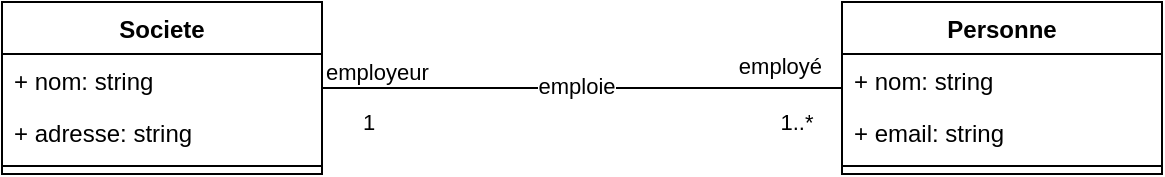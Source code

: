 <mxfile version="24.4.0" type="device">
  <diagram name="Page-1" id="ZdrJoeNxQFXwP9cBJcBo">
    <mxGraphModel dx="592" dy="351" grid="1" gridSize="10" guides="1" tooltips="1" connect="1" arrows="1" fold="1" page="1" pageScale="1" pageWidth="850" pageHeight="1100" math="0" shadow="0">
      <root>
        <mxCell id="0" />
        <mxCell id="1" parent="0" />
        <mxCell id="YSek3v5wOM3ItACeI0MP-1" value="Societe" style="swimlane;fontStyle=1;align=center;verticalAlign=top;childLayout=stackLayout;horizontal=1;startSize=26;horizontalStack=0;resizeParent=1;resizeParentMax=0;resizeLast=0;collapsible=1;marginBottom=0;whiteSpace=wrap;html=1;" vertex="1" parent="1">
          <mxGeometry x="160" y="170" width="160" height="86" as="geometry" />
        </mxCell>
        <mxCell id="YSek3v5wOM3ItACeI0MP-2" value="+ nom: string" style="text;strokeColor=none;fillColor=none;align=left;verticalAlign=top;spacingLeft=4;spacingRight=4;overflow=hidden;rotatable=0;points=[[0,0.5],[1,0.5]];portConstraint=eastwest;whiteSpace=wrap;html=1;" vertex="1" parent="YSek3v5wOM3ItACeI0MP-1">
          <mxGeometry y="26" width="160" height="26" as="geometry" />
        </mxCell>
        <mxCell id="YSek3v5wOM3ItACeI0MP-3" value="+ adresse: string" style="text;strokeColor=none;fillColor=none;align=left;verticalAlign=top;spacingLeft=4;spacingRight=4;overflow=hidden;rotatable=0;points=[[0,0.5],[1,0.5]];portConstraint=eastwest;whiteSpace=wrap;html=1;" vertex="1" parent="YSek3v5wOM3ItACeI0MP-1">
          <mxGeometry y="52" width="160" height="26" as="geometry" />
        </mxCell>
        <mxCell id="YSek3v5wOM3ItACeI0MP-4" value="" style="line;strokeWidth=1;fillColor=none;align=left;verticalAlign=middle;spacingTop=-1;spacingLeft=3;spacingRight=3;rotatable=0;labelPosition=right;points=[];portConstraint=eastwest;strokeColor=inherit;" vertex="1" parent="YSek3v5wOM3ItACeI0MP-1">
          <mxGeometry y="78" width="160" height="8" as="geometry" />
        </mxCell>
        <mxCell id="YSek3v5wOM3ItACeI0MP-8" value="Personne" style="swimlane;fontStyle=1;align=center;verticalAlign=top;childLayout=stackLayout;horizontal=1;startSize=26;horizontalStack=0;resizeParent=1;resizeParentMax=0;resizeLast=0;collapsible=1;marginBottom=0;whiteSpace=wrap;html=1;" vertex="1" parent="1">
          <mxGeometry x="580" y="170" width="160" height="86" as="geometry" />
        </mxCell>
        <mxCell id="YSek3v5wOM3ItACeI0MP-9" value="+ nom: string" style="text;strokeColor=none;fillColor=none;align=left;verticalAlign=top;spacingLeft=4;spacingRight=4;overflow=hidden;rotatable=0;points=[[0,0.5],[1,0.5]];portConstraint=eastwest;whiteSpace=wrap;html=1;" vertex="1" parent="YSek3v5wOM3ItACeI0MP-8">
          <mxGeometry y="26" width="160" height="26" as="geometry" />
        </mxCell>
        <mxCell id="YSek3v5wOM3ItACeI0MP-10" value="+ email: string" style="text;strokeColor=none;fillColor=none;align=left;verticalAlign=top;spacingLeft=4;spacingRight=4;overflow=hidden;rotatable=0;points=[[0,0.5],[1,0.5]];portConstraint=eastwest;whiteSpace=wrap;html=1;" vertex="1" parent="YSek3v5wOM3ItACeI0MP-8">
          <mxGeometry y="52" width="160" height="26" as="geometry" />
        </mxCell>
        <mxCell id="YSek3v5wOM3ItACeI0MP-11" value="" style="line;strokeWidth=1;fillColor=none;align=left;verticalAlign=middle;spacingTop=-1;spacingLeft=3;spacingRight=3;rotatable=0;labelPosition=right;points=[];portConstraint=eastwest;strokeColor=inherit;" vertex="1" parent="YSek3v5wOM3ItACeI0MP-8">
          <mxGeometry y="78" width="160" height="8" as="geometry" />
        </mxCell>
        <mxCell id="YSek3v5wOM3ItACeI0MP-15" value="" style="endArrow=none;html=1;edgeStyle=orthogonalEdgeStyle;rounded=0;" edge="1" parent="1" source="YSek3v5wOM3ItACeI0MP-1" target="YSek3v5wOM3ItACeI0MP-8">
          <mxGeometry relative="1" as="geometry">
            <mxPoint x="340" y="320" as="sourcePoint" />
            <mxPoint x="500" y="320" as="targetPoint" />
          </mxGeometry>
        </mxCell>
        <mxCell id="YSek3v5wOM3ItACeI0MP-16" value="employeur" style="edgeLabel;resizable=0;html=1;align=left;verticalAlign=bottom;" connectable="0" vertex="1" parent="YSek3v5wOM3ItACeI0MP-15">
          <mxGeometry x="-1" relative="1" as="geometry" />
        </mxCell>
        <mxCell id="YSek3v5wOM3ItACeI0MP-17" value="employé" style="edgeLabel;resizable=0;html=1;align=right;verticalAlign=bottom;" connectable="0" vertex="1" parent="YSek3v5wOM3ItACeI0MP-15">
          <mxGeometry x="1" relative="1" as="geometry">
            <mxPoint x="-10" y="-3" as="offset" />
          </mxGeometry>
        </mxCell>
        <mxCell id="YSek3v5wOM3ItACeI0MP-18" value="emploie" style="edgeLabel;html=1;align=center;verticalAlign=middle;resizable=0;points=[];" vertex="1" connectable="0" parent="YSek3v5wOM3ItACeI0MP-15">
          <mxGeometry x="-0.024" y="1" relative="1" as="geometry">
            <mxPoint as="offset" />
          </mxGeometry>
        </mxCell>
        <mxCell id="YSek3v5wOM3ItACeI0MP-19" value="1..*" style="edgeLabel;html=1;align=center;verticalAlign=middle;resizable=0;points=[];" vertex="1" connectable="0" parent="YSek3v5wOM3ItACeI0MP-15">
          <mxGeometry x="0.894" y="-1" relative="1" as="geometry">
            <mxPoint x="-9" y="16" as="offset" />
          </mxGeometry>
        </mxCell>
        <mxCell id="YSek3v5wOM3ItACeI0MP-20" value="1" style="edgeLabel;html=1;align=center;verticalAlign=middle;resizable=0;points=[];" vertex="1" connectable="0" parent="YSek3v5wOM3ItACeI0MP-15">
          <mxGeometry x="-0.825" y="-1" relative="1" as="geometry">
            <mxPoint y="16" as="offset" />
          </mxGeometry>
        </mxCell>
      </root>
    </mxGraphModel>
  </diagram>
</mxfile>
